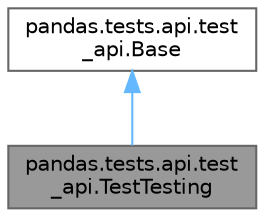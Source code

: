 digraph "pandas.tests.api.test_api.TestTesting"
{
 // LATEX_PDF_SIZE
  bgcolor="transparent";
  edge [fontname=Helvetica,fontsize=10,labelfontname=Helvetica,labelfontsize=10];
  node [fontname=Helvetica,fontsize=10,shape=box,height=0.2,width=0.4];
  Node1 [id="Node000001",label="pandas.tests.api.test\l_api.TestTesting",height=0.2,width=0.4,color="gray40", fillcolor="grey60", style="filled", fontcolor="black",tooltip=" "];
  Node2 -> Node1 [id="edge2_Node000001_Node000002",dir="back",color="steelblue1",style="solid",tooltip=" "];
  Node2 [id="Node000002",label="pandas.tests.api.test\l_api.Base",height=0.2,width=0.4,color="gray40", fillcolor="white", style="filled",URL="$classpandas_1_1tests_1_1api_1_1test__api_1_1Base.html",tooltip=" "];
}
